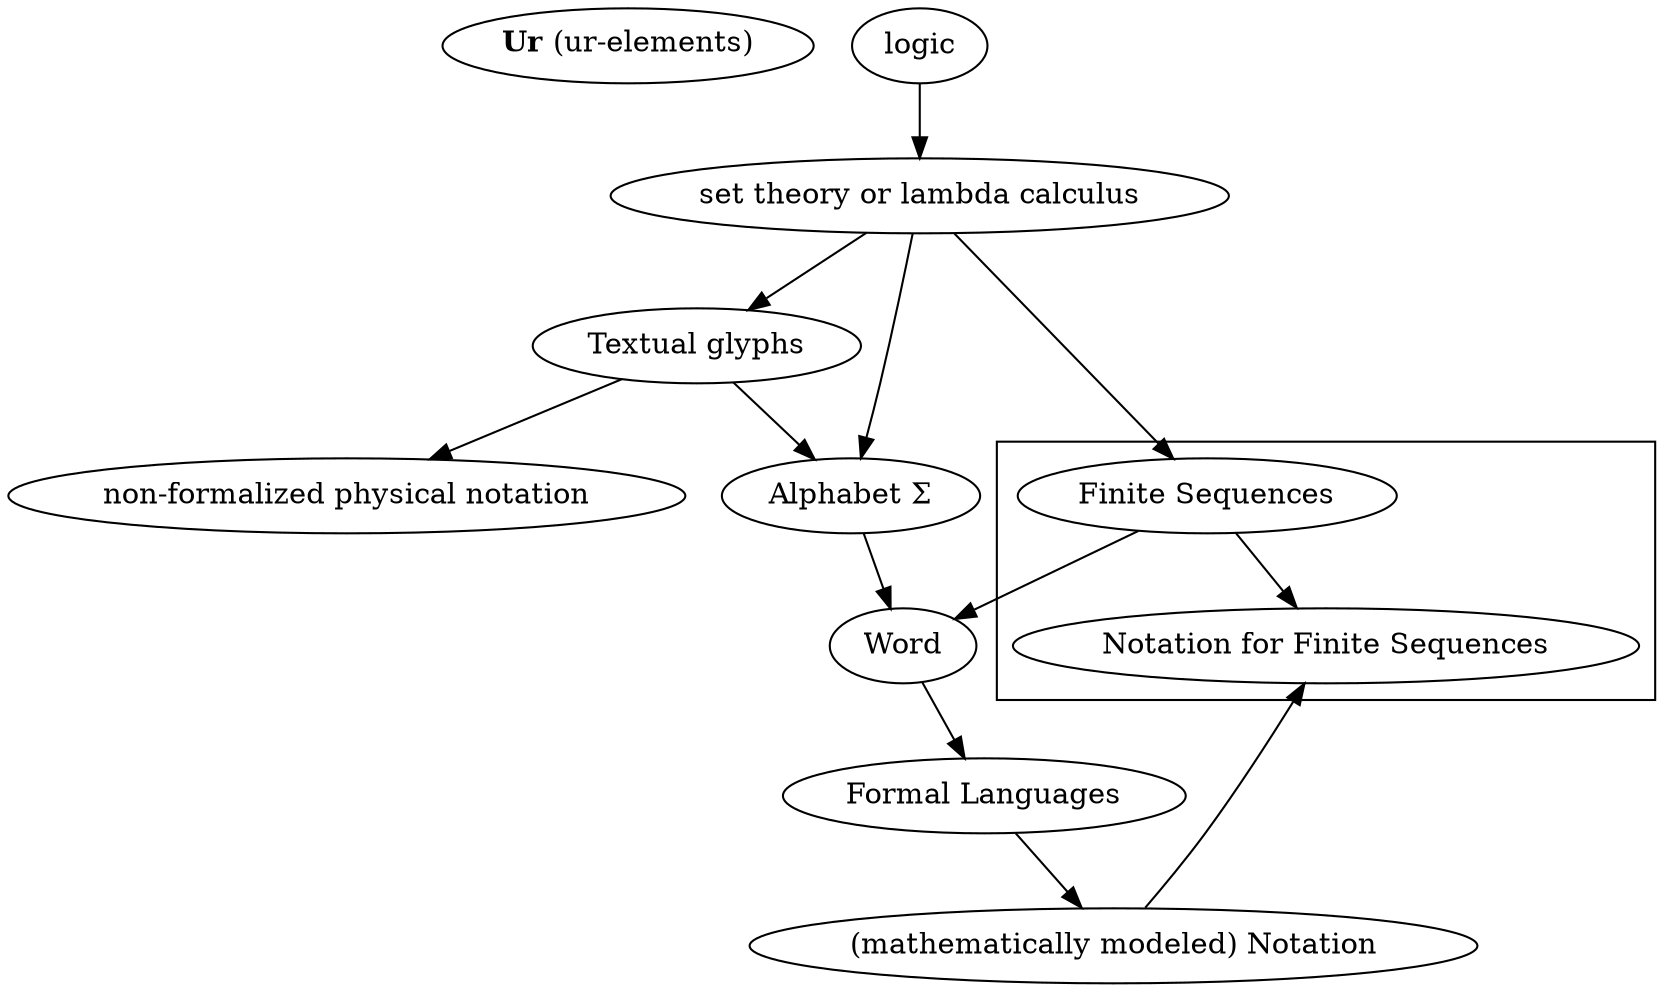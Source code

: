 strict digraph {
    Ur [label=<<B>Ur</B>&nbsp;(ur-elements)>]
    TextualGlyph [label="Textual glyphs"]
    FiniteSequence [label="Finite Sequences"]
    FormalLanguage [label="Formal Languages"]
    FormalAlphabet [label="Alphabet &Sigma;"]
    FormalWord [label="Word"]
    Notation [label="(mathematically modeled) Notation"]
    SetTheoryLambdaCalculus [label="set theory or lambda calculus"]
    PhysicalNotation [label="non-formalized physical notation"]
    Logic [label="logic"]

    Logic->SetTheoryLambdaCalculus
    SetTheoryLambdaCalculus -> TextualGlyph
    {TextualGlyph, SetTheoryLambdaCalculus} -> FormalAlphabet
    TextualGlyph -> PhysicalNotation
    {FormalAlphabet FiniteSequence } -> FormalWord -> FormalLanguage -> Notation

    SetTheoryLambdaCalculus -> FiniteSequence

    Notation_FiniteSequence [label="Notation for Finite Sequences"]
    {Notation FiniteSequence } -> Notation_FiniteSequence

    subgraph clusterNotationFiniteSequence {
        FiniteSequence Notation_FiniteSequence
    }
}
